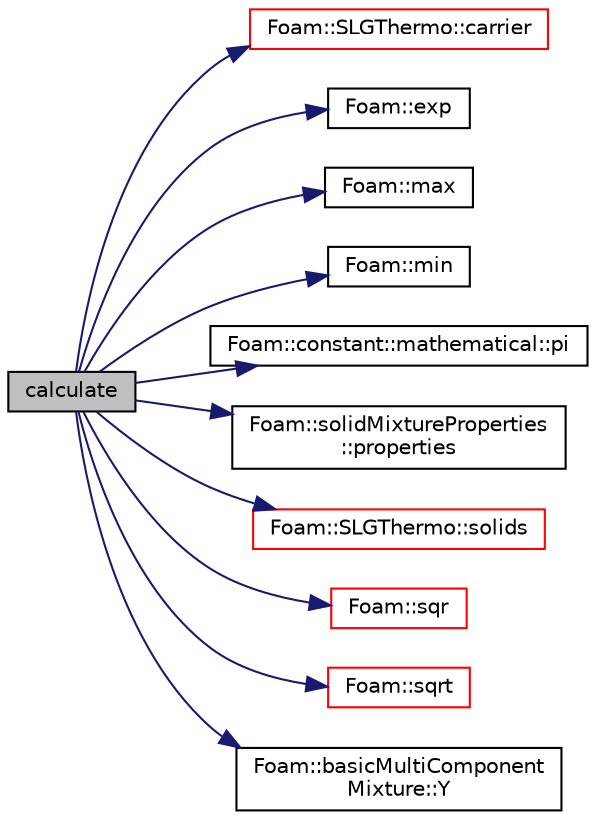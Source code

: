 digraph "calculate"
{
  bgcolor="transparent";
  edge [fontname="Helvetica",fontsize="10",labelfontname="Helvetica",labelfontsize="10"];
  node [fontname="Helvetica",fontsize="10",shape=record];
  rankdir="LR";
  Node148 [label="calculate",height=0.2,width=0.4,color="black", fillcolor="grey75", style="filled", fontcolor="black"];
  Node148 -> Node149 [color="midnightblue",fontsize="10",style="solid",fontname="Helvetica"];
  Node149 [label="Foam::SLGThermo::carrier",height=0.2,width=0.4,color="red",URL="$a31525.html#a7c13dc537b35b66e277b8dd37f321d20",tooltip="Return reference to the gaseous components. "];
  Node148 -> Node195 [color="midnightblue",fontsize="10",style="solid",fontname="Helvetica"];
  Node195 [label="Foam::exp",height=0.2,width=0.4,color="black",URL="$a21851.html#a12bca6c677fcf0977532179c3cb9bb89"];
  Node148 -> Node196 [color="midnightblue",fontsize="10",style="solid",fontname="Helvetica"];
  Node196 [label="Foam::max",height=0.2,width=0.4,color="black",URL="$a21851.html#ac993e906cf2774ae77e666bc24e81733"];
  Node148 -> Node197 [color="midnightblue",fontsize="10",style="solid",fontname="Helvetica"];
  Node197 [label="Foam::min",height=0.2,width=0.4,color="black",URL="$a21851.html#a253e112ad2d56d96230ff39ea7f442dc"];
  Node148 -> Node198 [color="midnightblue",fontsize="10",style="solid",fontname="Helvetica"];
  Node198 [label="Foam::constant::mathematical::pi",height=0.2,width=0.4,color="black",URL="$a21892.html#a731b8788a4c01586c35266c7ca4fed04"];
  Node148 -> Node199 [color="midnightblue",fontsize="10",style="solid",fontname="Helvetica"];
  Node199 [label="Foam::solidMixtureProperties\l::properties",height=0.2,width=0.4,color="black",URL="$a31305.html#a68a19e37f2239db75a5685d5c1993dcb",tooltip="Return the solidProperties properties. "];
  Node148 -> Node200 [color="midnightblue",fontsize="10",style="solid",fontname="Helvetica"];
  Node200 [label="Foam::SLGThermo::solids",height=0.2,width=0.4,color="red",URL="$a31525.html#acdd1697a0de186428b8da9ce8b75ef19",tooltip="Return reference to the global (additional) solids. "];
  Node148 -> Node212 [color="midnightblue",fontsize="10",style="solid",fontname="Helvetica"];
  Node212 [label="Foam::sqr",height=0.2,width=0.4,color="red",URL="$a21851.html#a277dc11c581d53826ab5090b08f3b17b"];
  Node148 -> Node213 [color="midnightblue",fontsize="10",style="solid",fontname="Helvetica"];
  Node213 [label="Foam::sqrt",height=0.2,width=0.4,color="red",URL="$a21851.html#a8616bd62eebf2342a80222fecb1bda71"];
  Node148 -> Node214 [color="midnightblue",fontsize="10",style="solid",fontname="Helvetica"];
  Node214 [label="Foam::basicMultiComponent\lMixture::Y",height=0.2,width=0.4,color="black",URL="$a31469.html#a98fc615b86ae04a5a00a36c8fb619a16",tooltip="Return the mass-fraction fields. "];
}
